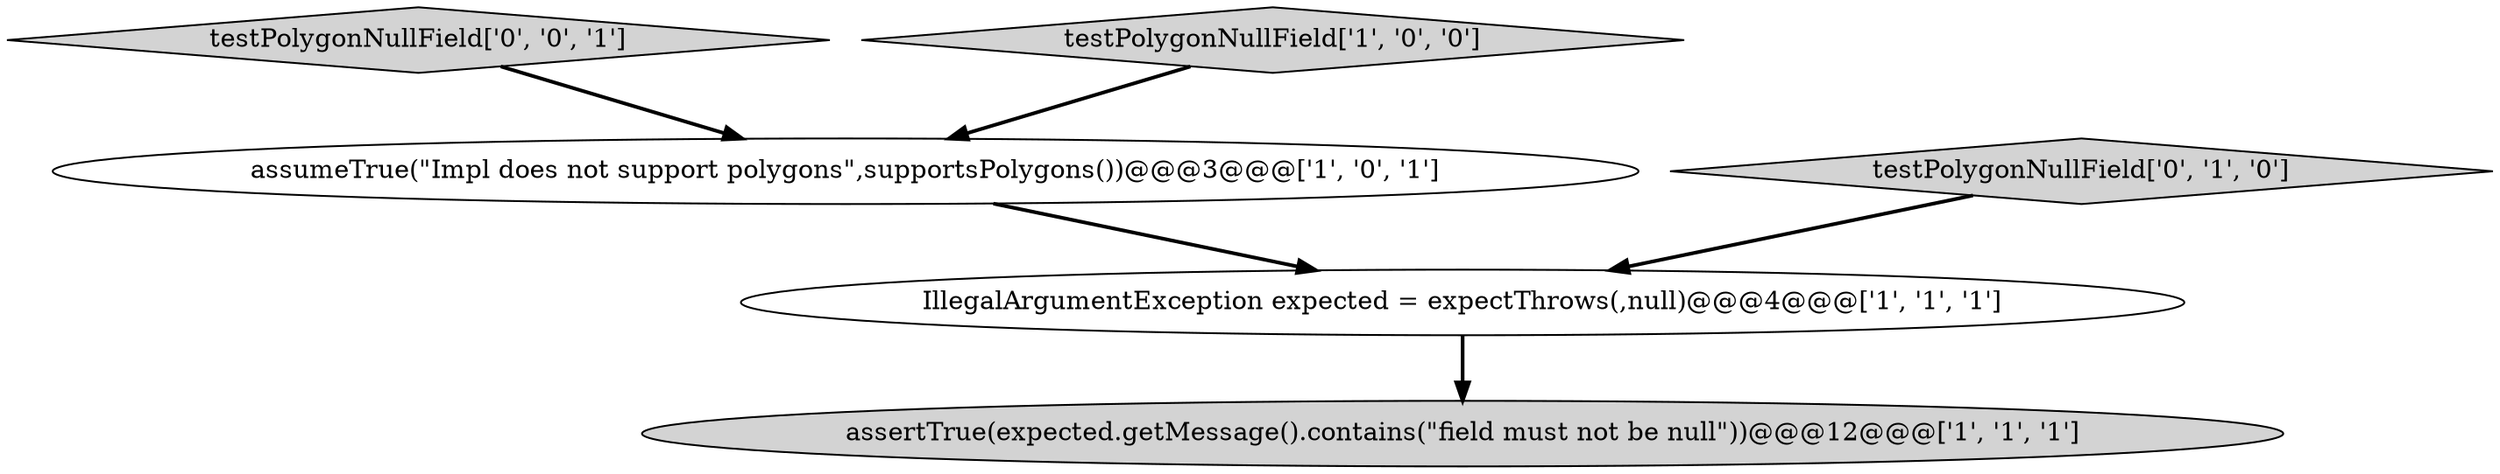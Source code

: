 digraph {
5 [style = filled, label = "testPolygonNullField['0', '0', '1']", fillcolor = lightgray, shape = diamond image = "AAA0AAABBB3BBB"];
0 [style = filled, label = "assumeTrue(\"Impl does not support polygons\",supportsPolygons())@@@3@@@['1', '0', '1']", fillcolor = white, shape = ellipse image = "AAA0AAABBB1BBB"];
1 [style = filled, label = "IllegalArgumentException expected = expectThrows(,null)@@@4@@@['1', '1', '1']", fillcolor = white, shape = ellipse image = "AAA0AAABBB1BBB"];
4 [style = filled, label = "testPolygonNullField['0', '1', '0']", fillcolor = lightgray, shape = diamond image = "AAA0AAABBB2BBB"];
3 [style = filled, label = "assertTrue(expected.getMessage().contains(\"field must not be null\"))@@@12@@@['1', '1', '1']", fillcolor = lightgray, shape = ellipse image = "AAA0AAABBB1BBB"];
2 [style = filled, label = "testPolygonNullField['1', '0', '0']", fillcolor = lightgray, shape = diamond image = "AAA0AAABBB1BBB"];
1->3 [style = bold, label=""];
4->1 [style = bold, label=""];
2->0 [style = bold, label=""];
5->0 [style = bold, label=""];
0->1 [style = bold, label=""];
}
